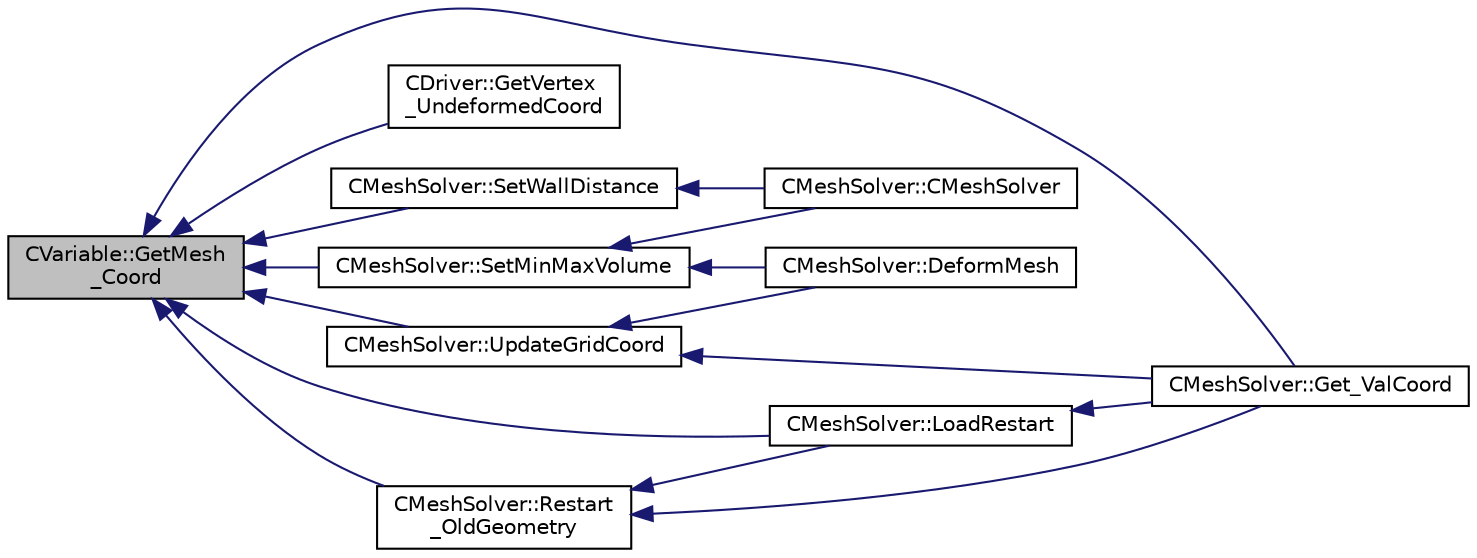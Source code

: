 digraph "CVariable::GetMesh_Coord"
{
  edge [fontname="Helvetica",fontsize="10",labelfontname="Helvetica",labelfontsize="10"];
  node [fontname="Helvetica",fontsize="10",shape=record];
  rankdir="LR";
  Node1761 [label="CVariable::GetMesh\l_Coord",height=0.2,width=0.4,color="black", fillcolor="grey75", style="filled", fontcolor="black"];
  Node1761 -> Node1762 [dir="back",color="midnightblue",fontsize="10",style="solid",fontname="Helvetica"];
  Node1762 [label="CMeshSolver::Get_ValCoord",height=0.2,width=0.4,color="black", fillcolor="white", style="filled",URL="$class_c_mesh_solver.html#a91bd5c2365d1a619c804311e0d5550cb",tooltip="Get the value of the reference coordinate to set on the element structure. "];
  Node1761 -> Node1763 [dir="back",color="midnightblue",fontsize="10",style="solid",fontname="Helvetica"];
  Node1763 [label="CDriver::GetVertex\l_UndeformedCoord",height=0.2,width=0.4,color="black", fillcolor="white", style="filled",URL="$class_c_driver.html#affef199efc20d447ebace717c9582760",tooltip="Get the undeformed mesh coordinates. "];
  Node1761 -> Node1764 [dir="back",color="midnightblue",fontsize="10",style="solid",fontname="Helvetica"];
  Node1764 [label="CMeshSolver::SetMinMaxVolume",height=0.2,width=0.4,color="black", fillcolor="white", style="filled",URL="$class_c_mesh_solver.html#adf042699d3abf46135568ef991b7dd44",tooltip="Compute the min and max volume of the elements in the domain. "];
  Node1764 -> Node1765 [dir="back",color="midnightblue",fontsize="10",style="solid",fontname="Helvetica"];
  Node1765 [label="CMeshSolver::CMeshSolver",height=0.2,width=0.4,color="black", fillcolor="white", style="filled",URL="$class_c_mesh_solver.html#a728930536c48c01f17b91808115fdb91",tooltip="Constructor of the class. "];
  Node1764 -> Node1766 [dir="back",color="midnightblue",fontsize="10",style="solid",fontname="Helvetica"];
  Node1766 [label="CMeshSolver::DeformMesh",height=0.2,width=0.4,color="black", fillcolor="white", style="filled",URL="$class_c_mesh_solver.html#a9f95488da182ba844e5ea3cd0d613399",tooltip="Grid deformation using the linear elasticity equations. "];
  Node1761 -> Node1767 [dir="back",color="midnightblue",fontsize="10",style="solid",fontname="Helvetica"];
  Node1767 [label="CMeshSolver::SetWallDistance",height=0.2,width=0.4,color="black", fillcolor="white", style="filled",URL="$class_c_mesh_solver.html#a36e40967d3d79bd46eb90d85aefc3364",tooltip="Compute the min and max volume of the elements in the domain. "];
  Node1767 -> Node1765 [dir="back",color="midnightblue",fontsize="10",style="solid",fontname="Helvetica"];
  Node1761 -> Node1768 [dir="back",color="midnightblue",fontsize="10",style="solid",fontname="Helvetica"];
  Node1768 [label="CMeshSolver::UpdateGridCoord",height=0.2,width=0.4,color="black", fillcolor="white", style="filled",URL="$class_c_mesh_solver.html#a2bec69d4296fc697955ebfff9d899971",tooltip="Update the value of the coordinates after the grid movement. "];
  Node1768 -> Node1762 [dir="back",color="midnightblue",fontsize="10",style="solid",fontname="Helvetica"];
  Node1768 -> Node1766 [dir="back",color="midnightblue",fontsize="10",style="solid",fontname="Helvetica"];
  Node1761 -> Node1769 [dir="back",color="midnightblue",fontsize="10",style="solid",fontname="Helvetica"];
  Node1769 [label="CMeshSolver::LoadRestart",height=0.2,width=0.4,color="black", fillcolor="white", style="filled",URL="$class_c_mesh_solver.html#a158c64de91317d7570e7192493fe0a19",tooltip="Load a solution from a restart file. "];
  Node1769 -> Node1762 [dir="back",color="midnightblue",fontsize="10",style="solid",fontname="Helvetica"];
  Node1761 -> Node1770 [dir="back",color="midnightblue",fontsize="10",style="solid",fontname="Helvetica"];
  Node1770 [label="CMeshSolver::Restart\l_OldGeometry",height=0.2,width=0.4,color="black", fillcolor="white", style="filled",URL="$class_c_mesh_solver.html#a574b9ed9e35690629a7c706e8e0c32e7",tooltip="Load the geometries at the previous time states n and nM1. "];
  Node1770 -> Node1762 [dir="back",color="midnightblue",fontsize="10",style="solid",fontname="Helvetica"];
  Node1770 -> Node1769 [dir="back",color="midnightblue",fontsize="10",style="solid",fontname="Helvetica"];
}

